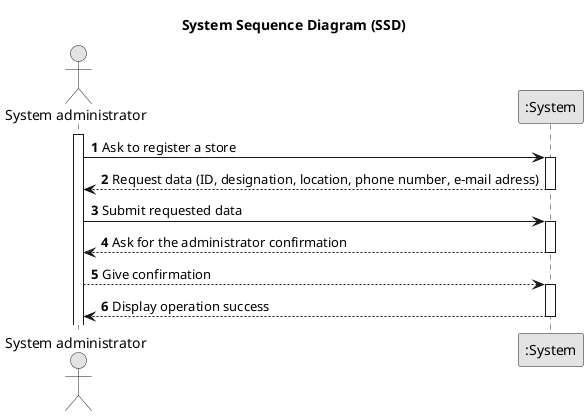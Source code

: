 @startuml
skinparam monochrome true
skinparam packageStyle rectangle
skinparam shadowing false

title System Sequence Diagram (SSD)

autonumber

actor "System administrator" as Employee
participant ":System" as System

activate Employee

    Employee -> System : Ask to register a store
    activate System

        System --> Employee : Request data (ID, designation, location, phone number, e-mail adress)
    deactivate System

    Employee -> System : Submit requested data
    activate System

        System --> Employee : Ask for the administrator confirmation
    deactivate System

    Employee --> System : Give confirmation
    activate System

        System --> Employee : Display operation success
    deactivate System

@enduml